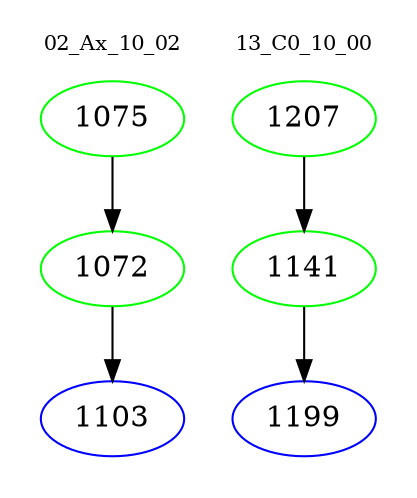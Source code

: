 digraph{
subgraph cluster_0 {
color = white
label = "02_Ax_10_02";
fontsize=10;
T0_1075 [label="1075", color="green"]
T0_1075 -> T0_1072 [color="black"]
T0_1072 [label="1072", color="green"]
T0_1072 -> T0_1103 [color="black"]
T0_1103 [label="1103", color="blue"]
}
subgraph cluster_1 {
color = white
label = "13_C0_10_00";
fontsize=10;
T1_1207 [label="1207", color="green"]
T1_1207 -> T1_1141 [color="black"]
T1_1141 [label="1141", color="green"]
T1_1141 -> T1_1199 [color="black"]
T1_1199 [label="1199", color="blue"]
}
}
